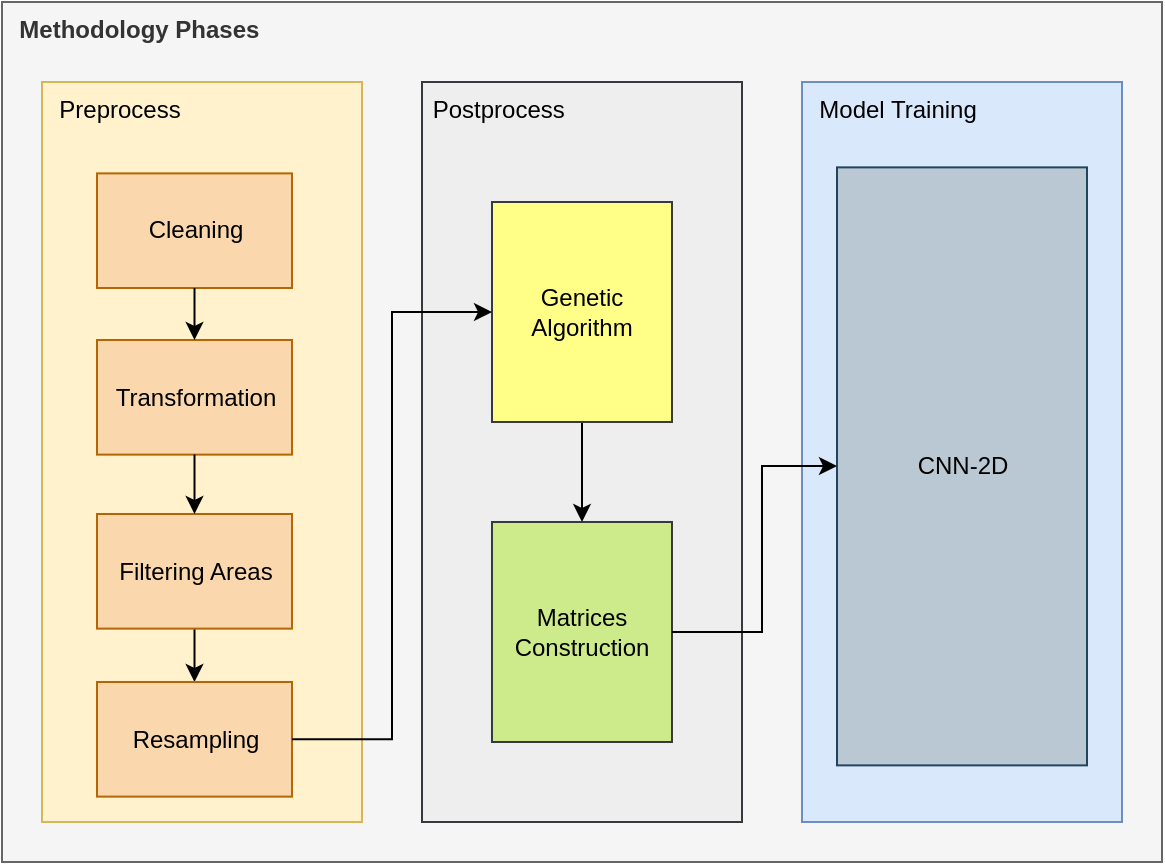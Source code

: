 <mxfile version="22.0.3" type="device">
  <diagram name="Página-1" id="uAnbATEjNzbg1E-TgKnV">
    <mxGraphModel dx="1374" dy="843" grid="1" gridSize="10" guides="1" tooltips="1" connect="1" arrows="1" fold="1" page="1" pageScale="1" pageWidth="827" pageHeight="1169" math="0" shadow="0">
      <root>
        <mxCell id="0" />
        <mxCell id="1" parent="0" />
        <mxCell id="Dptlz2PRCcSpFc9EAY_W-1" value="&lt;b&gt;&amp;nbsp; Methodology Phases&lt;/b&gt;" style="rounded=0;whiteSpace=wrap;html=1;fillColor=#f5f5f5;fontColor=#333333;strokeColor=#666666;verticalAlign=top;align=left;" parent="1" vertex="1">
          <mxGeometry x="170" y="110" width="580" height="430" as="geometry" />
        </mxCell>
        <mxCell id="Fwl7ajU-SFP8siu2tE5E-9" value="" style="group" parent="1" vertex="1" connectable="0">
          <mxGeometry x="190" y="150" width="160" height="370" as="geometry" />
        </mxCell>
        <mxCell id="bFJMQcvxy0cHlTDQ9agu-11" value="&amp;nbsp; Preprocess" style="rounded=0;whiteSpace=wrap;html=1;fillColor=#fff2cc;strokeColor=#d6b656;verticalAlign=top;align=left;" parent="Fwl7ajU-SFP8siu2tE5E-9" vertex="1">
          <mxGeometry width="160" height="370" as="geometry" />
        </mxCell>
        <mxCell id="Dptlz2PRCcSpFc9EAY_W-2" value="Cleaning" style="rounded=0;whiteSpace=wrap;html=1;fillColor=#fad7ac;strokeColor=#b46504;" parent="Fwl7ajU-SFP8siu2tE5E-9" vertex="1">
          <mxGeometry x="27.5" y="45.69" width="97.5" height="57.31" as="geometry" />
        </mxCell>
        <mxCell id="Dptlz2PRCcSpFc9EAY_W-3" value="Transformation" style="rounded=0;whiteSpace=wrap;html=1;fillColor=#fad7ac;strokeColor=#b46504;" parent="Fwl7ajU-SFP8siu2tE5E-9" vertex="1">
          <mxGeometry x="27.5" y="129" width="97.5" height="57.31" as="geometry" />
        </mxCell>
        <mxCell id="K_sD0TF-WQ0UjtZ2ncFo-3" value="" style="edgeStyle=orthogonalEdgeStyle;rounded=0;orthogonalLoop=1;jettySize=auto;html=1;" parent="Fwl7ajU-SFP8siu2tE5E-9" source="bFJMQcvxy0cHlTDQ9agu-1" target="K_sD0TF-WQ0UjtZ2ncFo-1" edge="1">
          <mxGeometry relative="1" as="geometry" />
        </mxCell>
        <mxCell id="bFJMQcvxy0cHlTDQ9agu-1" value="Filtering Areas" style="rounded=0;whiteSpace=wrap;html=1;fillColor=#fad7ac;strokeColor=#b46504;" parent="Fwl7ajU-SFP8siu2tE5E-9" vertex="1">
          <mxGeometry x="27.5" y="215.996" width="97.5" height="57.31" as="geometry" />
        </mxCell>
        <mxCell id="bFJMQcvxy0cHlTDQ9agu-2" value="" style="edgeStyle=orthogonalEdgeStyle;rounded=0;orthogonalLoop=1;jettySize=auto;html=1;" parent="Fwl7ajU-SFP8siu2tE5E-9" source="Dptlz2PRCcSpFc9EAY_W-2" target="Dptlz2PRCcSpFc9EAY_W-3" edge="1">
          <mxGeometry relative="1" as="geometry" />
        </mxCell>
        <mxCell id="bFJMQcvxy0cHlTDQ9agu-3" value="" style="edgeStyle=orthogonalEdgeStyle;rounded=0;orthogonalLoop=1;jettySize=auto;html=1;" parent="Fwl7ajU-SFP8siu2tE5E-9" source="Dptlz2PRCcSpFc9EAY_W-3" target="bFJMQcvxy0cHlTDQ9agu-1" edge="1">
          <mxGeometry relative="1" as="geometry" />
        </mxCell>
        <mxCell id="K_sD0TF-WQ0UjtZ2ncFo-1" value="Resampling" style="rounded=0;whiteSpace=wrap;html=1;fillColor=#fad7ac;strokeColor=#b46504;" parent="Fwl7ajU-SFP8siu2tE5E-9" vertex="1">
          <mxGeometry x="27.5" y="299.996" width="97.5" height="57.31" as="geometry" />
        </mxCell>
        <mxCell id="Fwl7ajU-SFP8siu2tE5E-10" value="" style="group" parent="1" vertex="1" connectable="0">
          <mxGeometry x="380" y="150" width="190" height="370" as="geometry" />
        </mxCell>
        <mxCell id="bFJMQcvxy0cHlTDQ9agu-38" value="&amp;nbsp;Postprocess" style="rounded=0;whiteSpace=wrap;html=1;fillColor=#eeeeee;strokeColor=#36393d;verticalAlign=top;align=left;" parent="Fwl7ajU-SFP8siu2tE5E-10" vertex="1">
          <mxGeometry width="160" height="370.0" as="geometry" />
        </mxCell>
        <mxCell id="bFJMQcvxy0cHlTDQ9agu-8" value="Matrices Construction" style="rounded=0;whiteSpace=wrap;html=1;fillColor=#cdeb8b;strokeColor=#36393d;" parent="Fwl7ajU-SFP8siu2tE5E-10" vertex="1">
          <mxGeometry x="34.996" y="219.996" width="90" height="110" as="geometry" />
        </mxCell>
        <mxCell id="K_sD0TF-WQ0UjtZ2ncFo-5" value="" style="edgeStyle=orthogonalEdgeStyle;rounded=0;orthogonalLoop=1;jettySize=auto;html=1;" parent="Fwl7ajU-SFP8siu2tE5E-10" source="Fwl7ajU-SFP8siu2tE5E-8" target="bFJMQcvxy0cHlTDQ9agu-8" edge="1">
          <mxGeometry relative="1" as="geometry" />
        </mxCell>
        <mxCell id="Fwl7ajU-SFP8siu2tE5E-8" value="Genetic Algorithm" style="rounded=0;whiteSpace=wrap;html=1;fillColor=#ffff88;strokeColor=#36393d;" parent="Fwl7ajU-SFP8siu2tE5E-10" vertex="1">
          <mxGeometry x="35" y="60" width="90" height="110" as="geometry" />
        </mxCell>
        <mxCell id="bFJMQcvxy0cHlTDQ9agu-20" value="&amp;nbsp; Model Training" style="rounded=0;whiteSpace=wrap;html=1;fillColor=#dae8fc;strokeColor=#6c8ebf;verticalAlign=top;align=left;" parent="1" vertex="1">
          <mxGeometry x="570" y="150" width="160" height="370" as="geometry" />
        </mxCell>
        <mxCell id="Fwl7ajU-SFP8siu2tE5E-27" value="" style="group" parent="1" vertex="1" connectable="0">
          <mxGeometry x="587.5" y="174" width="125" height="320" as="geometry" />
        </mxCell>
        <mxCell id="bFJMQcvxy0cHlTDQ9agu-41" value="CNN-2D" style="rounded=0;whiteSpace=wrap;html=1;fillColor=#bac8d3;strokeColor=#23445d;" parent="Fwl7ajU-SFP8siu2tE5E-27" vertex="1">
          <mxGeometry y="18.69" width="125" height="299" as="geometry" />
        </mxCell>
        <mxCell id="K_sD0TF-WQ0UjtZ2ncFo-4" value="" style="edgeStyle=orthogonalEdgeStyle;rounded=0;orthogonalLoop=1;jettySize=auto;html=1;entryX=0;entryY=0.5;entryDx=0;entryDy=0;" parent="1" source="K_sD0TF-WQ0UjtZ2ncFo-1" target="Fwl7ajU-SFP8siu2tE5E-8" edge="1">
          <mxGeometry relative="1" as="geometry" />
        </mxCell>
        <mxCell id="Ugmzmn-Kv2tqHcY_Pb3a-1" value="" style="edgeStyle=orthogonalEdgeStyle;rounded=0;orthogonalLoop=1;jettySize=auto;html=1;" parent="1" source="bFJMQcvxy0cHlTDQ9agu-8" target="bFJMQcvxy0cHlTDQ9agu-41" edge="1">
          <mxGeometry relative="1" as="geometry">
            <Array as="points">
              <mxPoint x="550" y="425" />
              <mxPoint x="550" y="342" />
            </Array>
          </mxGeometry>
        </mxCell>
      </root>
    </mxGraphModel>
  </diagram>
</mxfile>
